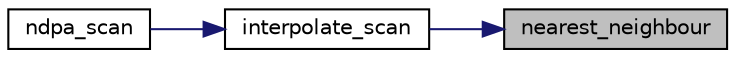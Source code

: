 digraph "nearest_neighbour"
{
 // LATEX_PDF_SIZE
  edge [fontname="Helvetica",fontsize="10",labelfontname="Helvetica",labelfontsize="10"];
  node [fontname="Helvetica",fontsize="10",shape=record];
  rankdir="RL";
  Node1 [label="nearest_neighbour",height=0.2,width=0.4,color="black", fillcolor="grey75", style="filled", fontcolor="black",tooltip="Returns the index of the nearest to value in __ndpa_x0 starting searching from the specified position..."];
  Node1 -> Node2 [dir="back",color="midnightblue",fontsize="10",style="solid",fontname="Helvetica"];
  Node2 [label="interpolate_scan",height=0.2,width=0.4,color="black", fillcolor="white", style="filled",URL="$ndpa__tools_8h.html#acaa886a781620ffaee999951ae67e2fe",tooltip="Interpolating scan data in __ndpa_y0 into __ndpa_y."];
  Node2 -> Node3 [dir="back",color="midnightblue",fontsize="10",style="solid",fontname="Helvetica"];
  Node3 [label="ndpa_scan",height=0.2,width=0.4,color="black", fillcolor="white", style="filled",URL="$ndpa_8h.html#aafa296477a207bc42f6fc57df4aaa517",tooltip="Called after new scan data presented within __ndpa_x0 and __ndpa_y0."];
}
